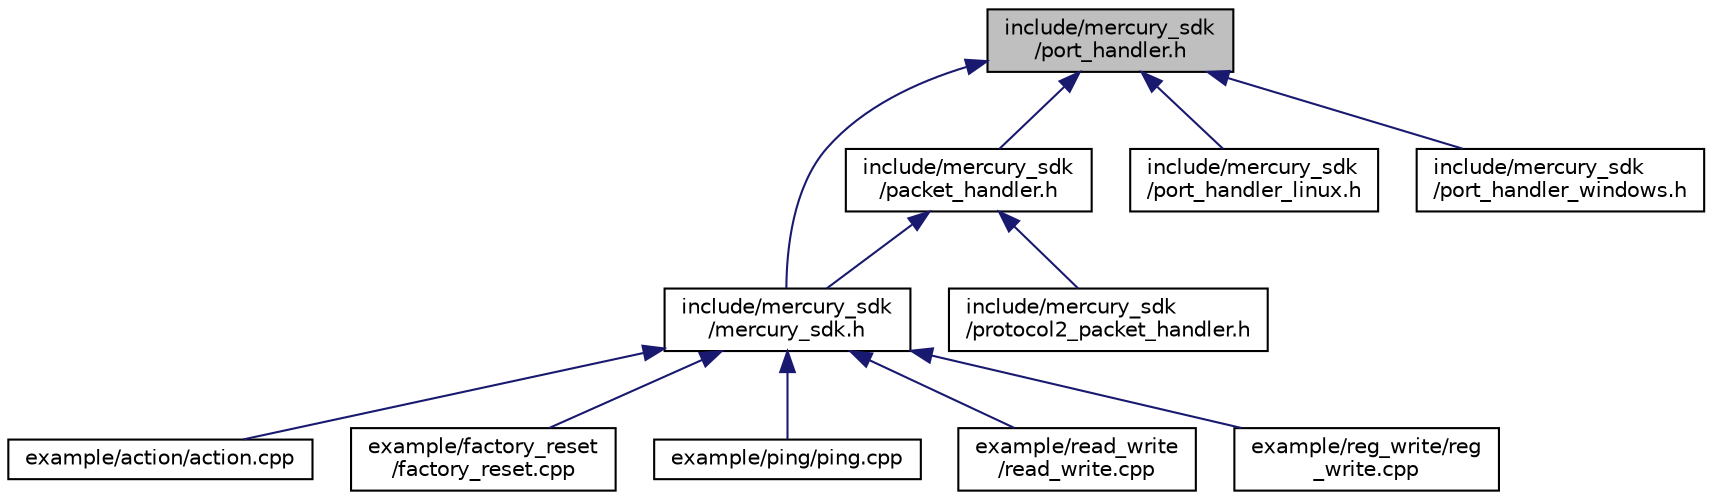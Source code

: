 digraph "include/mercury_sdk/port_handler.h"
{
 // LATEX_PDF_SIZE
  edge [fontname="Helvetica",fontsize="10",labelfontname="Helvetica",labelfontsize="10"];
  node [fontname="Helvetica",fontsize="10",shape=record];
  Node1 [label="include/mercury_sdk\l/port_handler.h",height=0.2,width=0.4,color="black", fillcolor="grey75", style="filled", fontcolor="black",tooltip=" "];
  Node1 -> Node2 [dir="back",color="midnightblue",fontsize="10",style="solid",fontname="Helvetica"];
  Node2 [label="include/mercury_sdk\l/packet_handler.h",height=0.2,width=0.4,color="black", fillcolor="white", style="filled",URL="$packet__handler_8h.html",tooltip=" "];
  Node2 -> Node3 [dir="back",color="midnightblue",fontsize="10",style="solid",fontname="Helvetica"];
  Node3 [label="include/mercury_sdk\l/mercury_sdk.h",height=0.2,width=0.4,color="black", fillcolor="white", style="filled",URL="$mercury__sdk_8h.html",tooltip=" "];
  Node3 -> Node4 [dir="back",color="midnightblue",fontsize="10",style="solid",fontname="Helvetica"];
  Node4 [label="example/action/action.cpp",height=0.2,width=0.4,color="black", fillcolor="white", style="filled",URL="$action_8cpp.html",tooltip=" "];
  Node3 -> Node5 [dir="back",color="midnightblue",fontsize="10",style="solid",fontname="Helvetica"];
  Node5 [label="example/factory_reset\l/factory_reset.cpp",height=0.2,width=0.4,color="black", fillcolor="white", style="filled",URL="$factory__reset_8cpp.html",tooltip=" "];
  Node3 -> Node6 [dir="back",color="midnightblue",fontsize="10",style="solid",fontname="Helvetica"];
  Node6 [label="example/ping/ping.cpp",height=0.2,width=0.4,color="black", fillcolor="white", style="filled",URL="$ping_8cpp.html",tooltip=" "];
  Node3 -> Node7 [dir="back",color="midnightblue",fontsize="10",style="solid",fontname="Helvetica"];
  Node7 [label="example/read_write\l/read_write.cpp",height=0.2,width=0.4,color="black", fillcolor="white", style="filled",URL="$read__write_8cpp.html",tooltip=" "];
  Node3 -> Node8 [dir="back",color="midnightblue",fontsize="10",style="solid",fontname="Helvetica"];
  Node8 [label="example/reg_write/reg\l_write.cpp",height=0.2,width=0.4,color="black", fillcolor="white", style="filled",URL="$reg__write_8cpp.html",tooltip=" "];
  Node2 -> Node9 [dir="back",color="midnightblue",fontsize="10",style="solid",fontname="Helvetica"];
  Node9 [label="include/mercury_sdk\l/protocol2_packet_handler.h",height=0.2,width=0.4,color="black", fillcolor="white", style="filled",URL="$protocol2__packet__handler_8h.html",tooltip=" "];
  Node1 -> Node3 [dir="back",color="midnightblue",fontsize="10",style="solid",fontname="Helvetica"];
  Node1 -> Node10 [dir="back",color="midnightblue",fontsize="10",style="solid",fontname="Helvetica"];
  Node10 [label="include/mercury_sdk\l/port_handler_linux.h",height=0.2,width=0.4,color="black", fillcolor="white", style="filled",URL="$port__handler__linux_8h.html",tooltip=" "];
  Node1 -> Node11 [dir="back",color="midnightblue",fontsize="10",style="solid",fontname="Helvetica"];
  Node11 [label="include/mercury_sdk\l/port_handler_windows.h",height=0.2,width=0.4,color="black", fillcolor="white", style="filled",URL="$port__handler__windows_8h.html",tooltip=" "];
}
